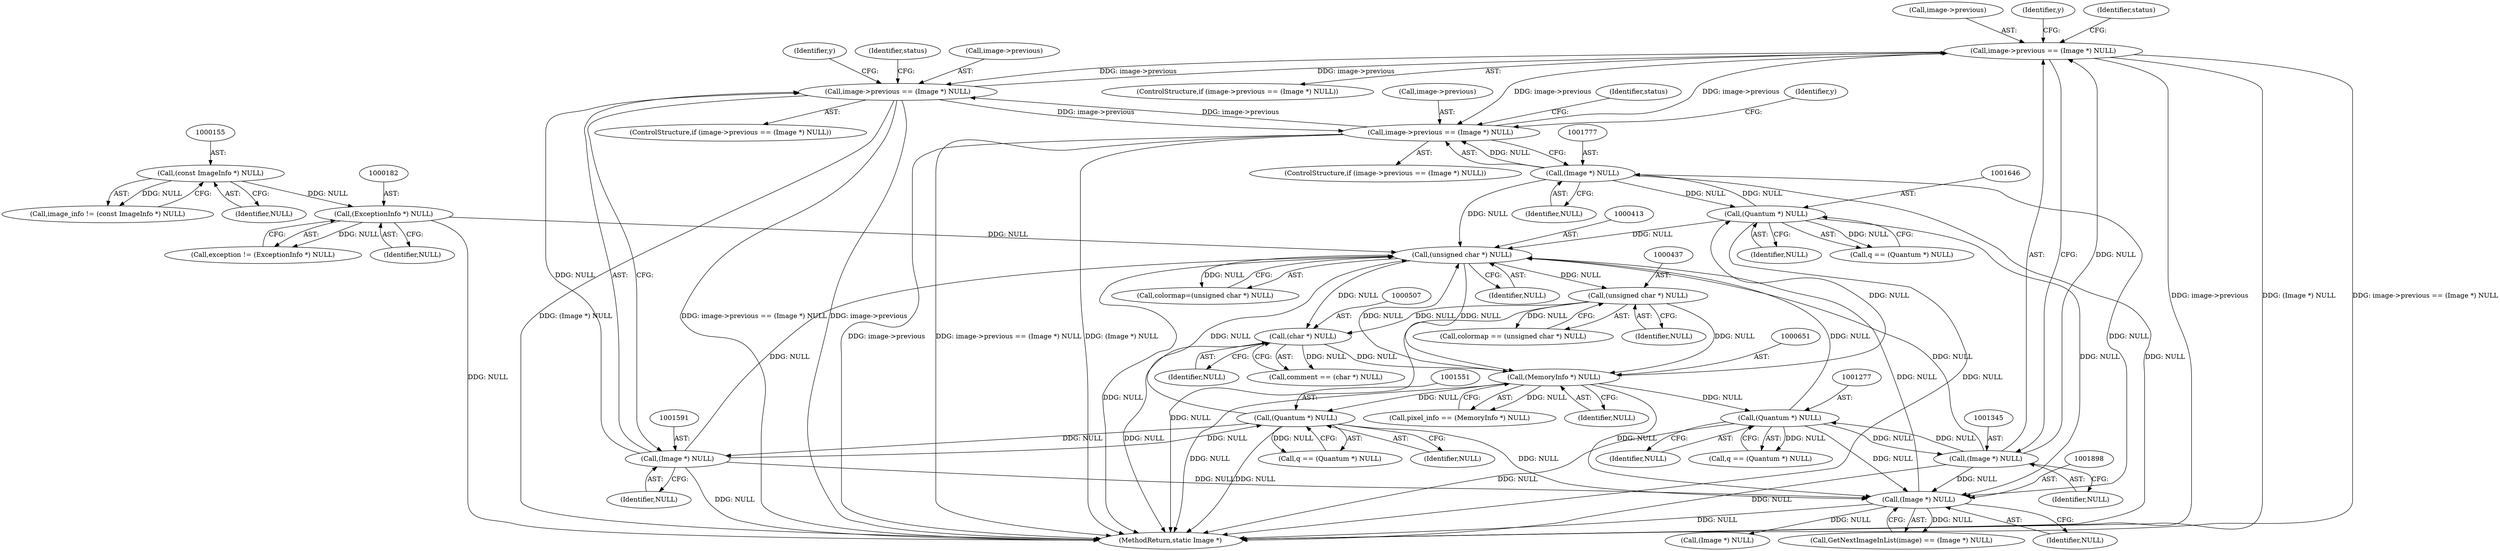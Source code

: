 digraph "0_ImageMagick_2ad6d33493750a28a5a655d319a8e0b16c392de1@pointer" {
"1001340" [label="(Call,image->previous == (Image *) NULL)"];
"1001586" [label="(Call,image->previous == (Image *) NULL)"];
"1001340" [label="(Call,image->previous == (Image *) NULL)"];
"1001772" [label="(Call,image->previous == (Image *) NULL)"];
"1001776" [label="(Call,(Image *) NULL)"];
"1001645" [label="(Call,(Quantum *) NULL)"];
"1000650" [label="(Call,(MemoryInfo *) NULL)"];
"1000436" [label="(Call,(unsigned char *) NULL)"];
"1000412" [label="(Call,(unsigned char *) NULL)"];
"1001276" [label="(Call,(Quantum *) NULL)"];
"1001344" [label="(Call,(Image *) NULL)"];
"1001897" [label="(Call,(Image *) NULL)"];
"1001550" [label="(Call,(Quantum *) NULL)"];
"1001590" [label="(Call,(Image *) NULL)"];
"1000181" [label="(Call,(ExceptionInfo *) NULL)"];
"1000154" [label="(Call,(const ImageInfo *) NULL)"];
"1000506" [label="(Call,(char *) NULL)"];
"1000434" [label="(Call,colormap == (unsigned char *) NULL)"];
"1000154" [label="(Call,(const ImageInfo *) NULL)"];
"1001778" [label="(Identifier,NULL)"];
"1001899" [label="(Identifier,NULL)"];
"1001772" [label="(Call,image->previous == (Image *) NULL)"];
"1000438" [label="(Identifier,NULL)"];
"1000414" [label="(Identifier,NULL)"];
"1000650" [label="(Call,(MemoryInfo *) NULL)"];
"1001586" [label="(Call,image->previous == (Image *) NULL)"];
"1001647" [label="(Identifier,NULL)"];
"1001534" [label="(Identifier,y)"];
"1001276" [label="(Call,(Quantum *) NULL)"];
"1001278" [label="(Identifier,NULL)"];
"1001346" [label="(Identifier,NULL)"];
"1001339" [label="(ControlStructure,if (image->previous == (Image *) NULL))"];
"1000506" [label="(Call,(char *) NULL)"];
"1000504" [label="(Call,comment == (char *) NULL)"];
"1001341" [label="(Call,image->previous)"];
"1000179" [label="(Call,exception != (ExceptionInfo *) NULL)"];
"1000508" [label="(Identifier,NULL)"];
"1001340" [label="(Call,image->previous == (Image *) NULL)"];
"1001781" [label="(Identifier,status)"];
"1001897" [label="(Call,(Image *) NULL)"];
"1001274" [label="(Call,q == (Quantum *) NULL)"];
"1000152" [label="(Call,image_info != (const ImageInfo *) NULL)"];
"1001894" [label="(Call,GetNextImageInList(image) == (Image *) NULL)"];
"1001344" [label="(Call,(Image *) NULL)"];
"1001585" [label="(ControlStructure,if (image->previous == (Image *) NULL))"];
"1001944" [label="(MethodReturn,static Image *)"];
"1000181" [label="(Call,(ExceptionInfo *) NULL)"];
"1000652" [label="(Identifier,NULL)"];
"1000410" [label="(Call,colormap=(unsigned char *) NULL)"];
"1001643" [label="(Call,q == (Quantum *) NULL)"];
"1000436" [label="(Call,(unsigned char *) NULL)"];
"1001260" [label="(Identifier,y)"];
"1000412" [label="(Call,(unsigned char *) NULL)"];
"1001590" [label="(Call,(Image *) NULL)"];
"1001592" [label="(Identifier,NULL)"];
"1000648" [label="(Call,pixel_info == (MemoryInfo *) NULL)"];
"1001548" [label="(Call,q == (Quantum *) NULL)"];
"1001906" [label="(Call,(Image *) NULL)"];
"1000156" [label="(Identifier,NULL)"];
"1001595" [label="(Identifier,status)"];
"1001629" [label="(Identifier,y)"];
"1001349" [label="(Identifier,status)"];
"1001587" [label="(Call,image->previous)"];
"1001776" [label="(Call,(Image *) NULL)"];
"1001645" [label="(Call,(Quantum *) NULL)"];
"1000183" [label="(Identifier,NULL)"];
"1001550" [label="(Call,(Quantum *) NULL)"];
"1001773" [label="(Call,image->previous)"];
"1001552" [label="(Identifier,NULL)"];
"1001771" [label="(ControlStructure,if (image->previous == (Image *) NULL))"];
"1001340" -> "1001339"  [label="AST: "];
"1001340" -> "1001344"  [label="CFG: "];
"1001341" -> "1001340"  [label="AST: "];
"1001344" -> "1001340"  [label="AST: "];
"1001349" -> "1001340"  [label="CFG: "];
"1001260" -> "1001340"  [label="CFG: "];
"1001340" -> "1001944"  [label="DDG: image->previous"];
"1001340" -> "1001944"  [label="DDG: (Image *) NULL"];
"1001340" -> "1001944"  [label="DDG: image->previous == (Image *) NULL"];
"1001586" -> "1001340"  [label="DDG: image->previous"];
"1001772" -> "1001340"  [label="DDG: image->previous"];
"1001344" -> "1001340"  [label="DDG: NULL"];
"1001340" -> "1001586"  [label="DDG: image->previous"];
"1001340" -> "1001772"  [label="DDG: image->previous"];
"1001586" -> "1001585"  [label="AST: "];
"1001586" -> "1001590"  [label="CFG: "];
"1001587" -> "1001586"  [label="AST: "];
"1001590" -> "1001586"  [label="AST: "];
"1001595" -> "1001586"  [label="CFG: "];
"1001534" -> "1001586"  [label="CFG: "];
"1001586" -> "1001944"  [label="DDG: image->previous"];
"1001586" -> "1001944"  [label="DDG: (Image *) NULL"];
"1001586" -> "1001944"  [label="DDG: image->previous == (Image *) NULL"];
"1001772" -> "1001586"  [label="DDG: image->previous"];
"1001590" -> "1001586"  [label="DDG: NULL"];
"1001586" -> "1001772"  [label="DDG: image->previous"];
"1001772" -> "1001771"  [label="AST: "];
"1001772" -> "1001776"  [label="CFG: "];
"1001773" -> "1001772"  [label="AST: "];
"1001776" -> "1001772"  [label="AST: "];
"1001781" -> "1001772"  [label="CFG: "];
"1001629" -> "1001772"  [label="CFG: "];
"1001772" -> "1001944"  [label="DDG: image->previous == (Image *) NULL"];
"1001772" -> "1001944"  [label="DDG: image->previous"];
"1001772" -> "1001944"  [label="DDG: (Image *) NULL"];
"1001776" -> "1001772"  [label="DDG: NULL"];
"1001776" -> "1001778"  [label="CFG: "];
"1001777" -> "1001776"  [label="AST: "];
"1001778" -> "1001776"  [label="AST: "];
"1001776" -> "1001944"  [label="DDG: NULL"];
"1001776" -> "1000412"  [label="DDG: NULL"];
"1001776" -> "1001645"  [label="DDG: NULL"];
"1001645" -> "1001776"  [label="DDG: NULL"];
"1001776" -> "1001897"  [label="DDG: NULL"];
"1001645" -> "1001643"  [label="AST: "];
"1001645" -> "1001647"  [label="CFG: "];
"1001646" -> "1001645"  [label="AST: "];
"1001647" -> "1001645"  [label="AST: "];
"1001643" -> "1001645"  [label="CFG: "];
"1001645" -> "1001944"  [label="DDG: NULL"];
"1001645" -> "1000412"  [label="DDG: NULL"];
"1001645" -> "1001643"  [label="DDG: NULL"];
"1000650" -> "1001645"  [label="DDG: NULL"];
"1001645" -> "1001897"  [label="DDG: NULL"];
"1000650" -> "1000648"  [label="AST: "];
"1000650" -> "1000652"  [label="CFG: "];
"1000651" -> "1000650"  [label="AST: "];
"1000652" -> "1000650"  [label="AST: "];
"1000648" -> "1000650"  [label="CFG: "];
"1000650" -> "1001944"  [label="DDG: NULL"];
"1000650" -> "1000412"  [label="DDG: NULL"];
"1000650" -> "1000648"  [label="DDG: NULL"];
"1000436" -> "1000650"  [label="DDG: NULL"];
"1000412" -> "1000650"  [label="DDG: NULL"];
"1000506" -> "1000650"  [label="DDG: NULL"];
"1000650" -> "1001276"  [label="DDG: NULL"];
"1000650" -> "1001550"  [label="DDG: NULL"];
"1000650" -> "1001897"  [label="DDG: NULL"];
"1000436" -> "1000434"  [label="AST: "];
"1000436" -> "1000438"  [label="CFG: "];
"1000437" -> "1000436"  [label="AST: "];
"1000438" -> "1000436"  [label="AST: "];
"1000434" -> "1000436"  [label="CFG: "];
"1000436" -> "1001944"  [label="DDG: NULL"];
"1000436" -> "1000434"  [label="DDG: NULL"];
"1000412" -> "1000436"  [label="DDG: NULL"];
"1000436" -> "1000506"  [label="DDG: NULL"];
"1000412" -> "1000410"  [label="AST: "];
"1000412" -> "1000414"  [label="CFG: "];
"1000413" -> "1000412"  [label="AST: "];
"1000414" -> "1000412"  [label="AST: "];
"1000410" -> "1000412"  [label="CFG: "];
"1000412" -> "1001944"  [label="DDG: NULL"];
"1000412" -> "1000410"  [label="DDG: NULL"];
"1001276" -> "1000412"  [label="DDG: NULL"];
"1001897" -> "1000412"  [label="DDG: NULL"];
"1001344" -> "1000412"  [label="DDG: NULL"];
"1000181" -> "1000412"  [label="DDG: NULL"];
"1001550" -> "1000412"  [label="DDG: NULL"];
"1001590" -> "1000412"  [label="DDG: NULL"];
"1000412" -> "1000506"  [label="DDG: NULL"];
"1001276" -> "1001274"  [label="AST: "];
"1001276" -> "1001278"  [label="CFG: "];
"1001277" -> "1001276"  [label="AST: "];
"1001278" -> "1001276"  [label="AST: "];
"1001274" -> "1001276"  [label="CFG: "];
"1001276" -> "1001944"  [label="DDG: NULL"];
"1001276" -> "1001274"  [label="DDG: NULL"];
"1001344" -> "1001276"  [label="DDG: NULL"];
"1001276" -> "1001344"  [label="DDG: NULL"];
"1001276" -> "1001897"  [label="DDG: NULL"];
"1001344" -> "1001346"  [label="CFG: "];
"1001345" -> "1001344"  [label="AST: "];
"1001346" -> "1001344"  [label="AST: "];
"1001344" -> "1001944"  [label="DDG: NULL"];
"1001344" -> "1001897"  [label="DDG: NULL"];
"1001897" -> "1001894"  [label="AST: "];
"1001897" -> "1001899"  [label="CFG: "];
"1001898" -> "1001897"  [label="AST: "];
"1001899" -> "1001897"  [label="AST: "];
"1001894" -> "1001897"  [label="CFG: "];
"1001897" -> "1001944"  [label="DDG: NULL"];
"1001897" -> "1001894"  [label="DDG: NULL"];
"1001550" -> "1001897"  [label="DDG: NULL"];
"1001590" -> "1001897"  [label="DDG: NULL"];
"1001897" -> "1001906"  [label="DDG: NULL"];
"1001550" -> "1001548"  [label="AST: "];
"1001550" -> "1001552"  [label="CFG: "];
"1001551" -> "1001550"  [label="AST: "];
"1001552" -> "1001550"  [label="AST: "];
"1001548" -> "1001550"  [label="CFG: "];
"1001550" -> "1001944"  [label="DDG: NULL"];
"1001550" -> "1001548"  [label="DDG: NULL"];
"1001590" -> "1001550"  [label="DDG: NULL"];
"1001550" -> "1001590"  [label="DDG: NULL"];
"1001590" -> "1001592"  [label="CFG: "];
"1001591" -> "1001590"  [label="AST: "];
"1001592" -> "1001590"  [label="AST: "];
"1001590" -> "1001944"  [label="DDG: NULL"];
"1000181" -> "1000179"  [label="AST: "];
"1000181" -> "1000183"  [label="CFG: "];
"1000182" -> "1000181"  [label="AST: "];
"1000183" -> "1000181"  [label="AST: "];
"1000179" -> "1000181"  [label="CFG: "];
"1000181" -> "1001944"  [label="DDG: NULL"];
"1000181" -> "1000179"  [label="DDG: NULL"];
"1000154" -> "1000181"  [label="DDG: NULL"];
"1000154" -> "1000152"  [label="AST: "];
"1000154" -> "1000156"  [label="CFG: "];
"1000155" -> "1000154"  [label="AST: "];
"1000156" -> "1000154"  [label="AST: "];
"1000152" -> "1000154"  [label="CFG: "];
"1000154" -> "1000152"  [label="DDG: NULL"];
"1000506" -> "1000504"  [label="AST: "];
"1000506" -> "1000508"  [label="CFG: "];
"1000507" -> "1000506"  [label="AST: "];
"1000508" -> "1000506"  [label="AST: "];
"1000504" -> "1000506"  [label="CFG: "];
"1000506" -> "1001944"  [label="DDG: NULL"];
"1000506" -> "1000504"  [label="DDG: NULL"];
}
